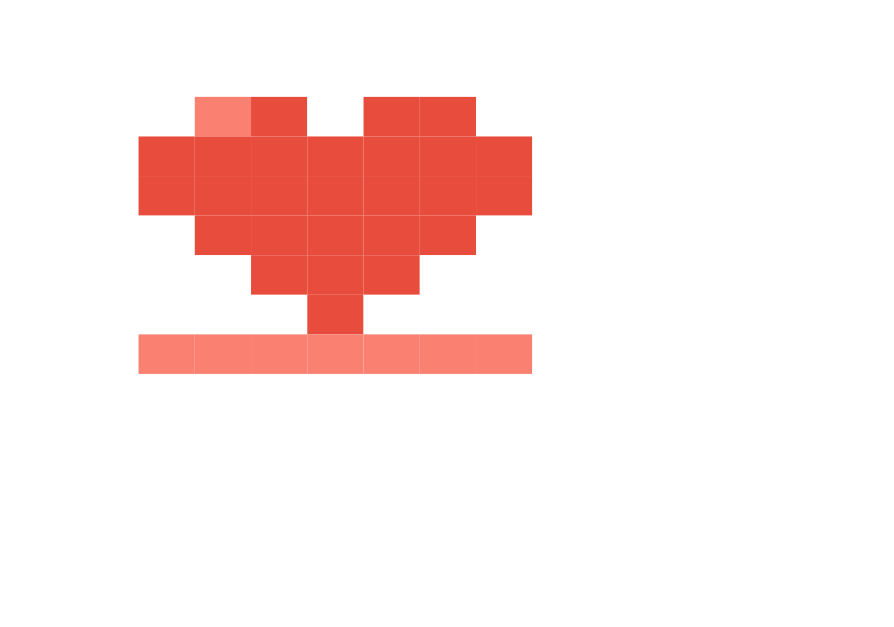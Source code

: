 digraph D {
 node [shape=plaintext]
 some_node [
 label=<
 <table ALIGN="CENTER" border="0" cellborder="0" cellspacing="0">

<tr>
<td bgcolor="white">     </td><td bgcolor="white">     </td><td bgcolor="white">     </td><td bgcolor="white">     </td><td bgcolor="white">     </td><td bgcolor="white">     </td><td bgcolor="white">     </td><td bgcolor="white">     </td><td bgcolor="white">     </td><td bgcolor="white">     </td><td bgcolor="white">     </td><td bgcolor="white">     </td><td bgcolor="white">     </td><td bgcolor="white">     </td><td bgcolor="white">     </td></tr>
<tr>
<td bgcolor="white">     </td><td bgcolor="white">     </td><td bgcolor="white">     </td><td bgcolor="white">     </td><td bgcolor="white">     </td><td bgcolor="white">     </td><td bgcolor="white">     </td><td bgcolor="white">     </td><td bgcolor="white">     </td><td bgcolor="white">     </td><td bgcolor="white">     </td><td bgcolor="white">     </td><td bgcolor="white">     </td><td bgcolor="white">     </td><td bgcolor="white">     </td></tr>
<tr>
<td bgcolor="white">     </td><td bgcolor="white">     </td><td bgcolor="white">     </td><td bgcolor="#FA8072">     </td><td bgcolor="#e74c3c">     </td><td bgcolor="white">     </td><td bgcolor="#e74c3c">     </td><td bgcolor="#e74c3c">     </td><td bgcolor="white">     </td><td bgcolor="white">     </td><td bgcolor="white">     </td><td bgcolor="white">     </td><td bgcolor="white">     </td><td bgcolor="white">     </td><td bgcolor="white">     </td></tr>
<tr>
<td bgcolor="white">     </td><td bgcolor="white">     </td><td bgcolor="#e74c3c">     </td><td bgcolor="#e74c3c">     </td><td bgcolor="#e74c3c">     </td><td bgcolor="#e74c3c">     </td><td bgcolor="#e74c3c">     </td><td bgcolor="#e74c3c">     </td><td bgcolor="#e74c3c">     </td><td bgcolor="white">     </td><td bgcolor="white">     </td><td bgcolor="white">     </td><td bgcolor="white">     </td><td bgcolor="white">     </td><td bgcolor="white">     </td></tr>
<tr>
<td bgcolor="white">     </td><td bgcolor="white">     </td><td bgcolor="#e74c3c">     </td><td bgcolor="#e74c3c">     </td><td bgcolor="#e74c3c">     </td><td bgcolor="#e74c3c">     </td><td bgcolor="#e74c3c">     </td><td bgcolor="#e74c3c">     </td><td bgcolor="#e74c3c">     </td><td bgcolor="white">     </td><td bgcolor="white">     </td><td bgcolor="white">     </td><td bgcolor="white">     </td><td bgcolor="white">     </td><td bgcolor="white">     </td></tr>
<tr>
<td bgcolor="white">     </td><td bgcolor="white">     </td><td bgcolor="white">     </td><td bgcolor="#e74c3c">     </td><td bgcolor="#e74c3c">     </td><td bgcolor="#e74c3c">     </td><td bgcolor="#e74c3c">     </td><td bgcolor="#e74c3c">     </td><td bgcolor="white">     </td><td bgcolor="white">     </td><td bgcolor="white">     </td><td bgcolor="white">     </td><td bgcolor="white">     </td><td bgcolor="white">     </td><td bgcolor="white">     </td></tr>
<tr>
<td bgcolor="white">     </td><td bgcolor="white">     </td><td bgcolor="white">     </td><td bgcolor="white">     </td><td bgcolor="#e74c3c">     </td><td bgcolor="#e74c3c">     </td><td bgcolor="#e74c3c">     </td><td bgcolor="white">     </td><td bgcolor="white">     </td><td bgcolor="white">     </td><td bgcolor="white">     </td><td bgcolor="white">     </td><td bgcolor="white">     </td><td bgcolor="white">     </td><td bgcolor="white">     </td></tr>
<tr>
<td bgcolor="white">     </td><td bgcolor="white">     </td><td bgcolor="white">     </td><td bgcolor="white">     </td><td bgcolor="white">     </td><td bgcolor="#e74c3c">     </td><td bgcolor="white">     </td><td bgcolor="white">     </td><td bgcolor="white">     </td><td bgcolor="white">     </td><td bgcolor="white">     </td><td bgcolor="white">     </td><td bgcolor="white">     </td><td bgcolor="white">     </td><td bgcolor="white">     </td></tr>
<tr>
<td bgcolor="white">     </td><td bgcolor="white">     </td><td bgcolor="#FA8072">     </td><td bgcolor="#FA8072">     </td><td bgcolor="#FA8072">     </td><td bgcolor="#FA8072">     </td><td bgcolor="#FA8072">     </td><td bgcolor="#FA8072">     </td><td bgcolor="#FA8072">     </td><td bgcolor="white">     </td><td bgcolor="white">     </td><td bgcolor="white">     </td><td bgcolor="white">     </td><td bgcolor="white">     </td><td bgcolor="white">     </td></tr>
<tr>
<td bgcolor="white">     </td><td bgcolor="white">     </td><td bgcolor="white">     </td><td bgcolor="white">     </td><td bgcolor="white">     </td><td bgcolor="white">     </td><td bgcolor="white">     </td><td bgcolor="white">     </td><td bgcolor="white">     </td><td bgcolor="white">     </td><td bgcolor="white">     </td><td bgcolor="white">     </td><td bgcolor="white">     </td><td bgcolor="white">     </td><td bgcolor="white">     </td></tr>
<tr>
<td bgcolor="white">     </td><td bgcolor="white">     </td><td bgcolor="white">     </td><td bgcolor="white">     </td><td bgcolor="white">     </td><td bgcolor="white">     </td><td bgcolor="white">     </td><td bgcolor="white">     </td><td bgcolor="white">     </td><td bgcolor="white">     </td><td bgcolor="white">     </td><td bgcolor="white">     </td><td bgcolor="white">     </td><td bgcolor="white">     </td><td bgcolor="white">     </td></tr>
<tr>
<td bgcolor="white">     </td><td bgcolor="white">     </td><td bgcolor="white">     </td><td bgcolor="white">     </td><td bgcolor="white">     </td><td bgcolor="white">     </td><td bgcolor="white">     </td><td bgcolor="white">     </td><td bgcolor="white">     </td><td bgcolor="white">     </td><td bgcolor="white">     </td><td bgcolor="white">     </td><td bgcolor="white">     </td><td bgcolor="white">     </td><td bgcolor="white">     </td></tr>
<tr>
<td bgcolor="white">     </td><td bgcolor="white">     </td><td bgcolor="white">     </td><td bgcolor="white">     </td><td bgcolor="white">     </td><td bgcolor="white">     </td><td bgcolor="white">     </td><td bgcolor="white">     </td><td bgcolor="white">     </td><td bgcolor="white">     </td><td bgcolor="white">     </td><td bgcolor="white">     </td><td bgcolor="white">     </td><td bgcolor="white">     </td><td bgcolor="white">     </td></tr>
<tr>
<td bgcolor="white">     </td><td bgcolor="white">     </td><td bgcolor="white">     </td><td bgcolor="white">     </td><td bgcolor="white">     </td><td bgcolor="white">     </td><td bgcolor="white">     </td><td bgcolor="white">     </td><td bgcolor="white">     </td><td bgcolor="white">     </td><td bgcolor="white">     </td><td bgcolor="white">     </td><td bgcolor="white">     </td><td bgcolor="white">     </td><td bgcolor="white">     </td></tr>
<tr>
<td bgcolor="white">     </td><td bgcolor="white">     </td><td bgcolor="white">     </td><td bgcolor="white">     </td><td bgcolor="white">     </td><td bgcolor="white">     </td><td bgcolor="white">     </td><td bgcolor="white">     </td><td bgcolor="white">     </td><td bgcolor="white">     </td><td bgcolor="white">     </td><td bgcolor="white">     </td><td bgcolor="white">     </td><td bgcolor="white">     </td><td bgcolor="white">     </td></tr>

</table>>
];
}